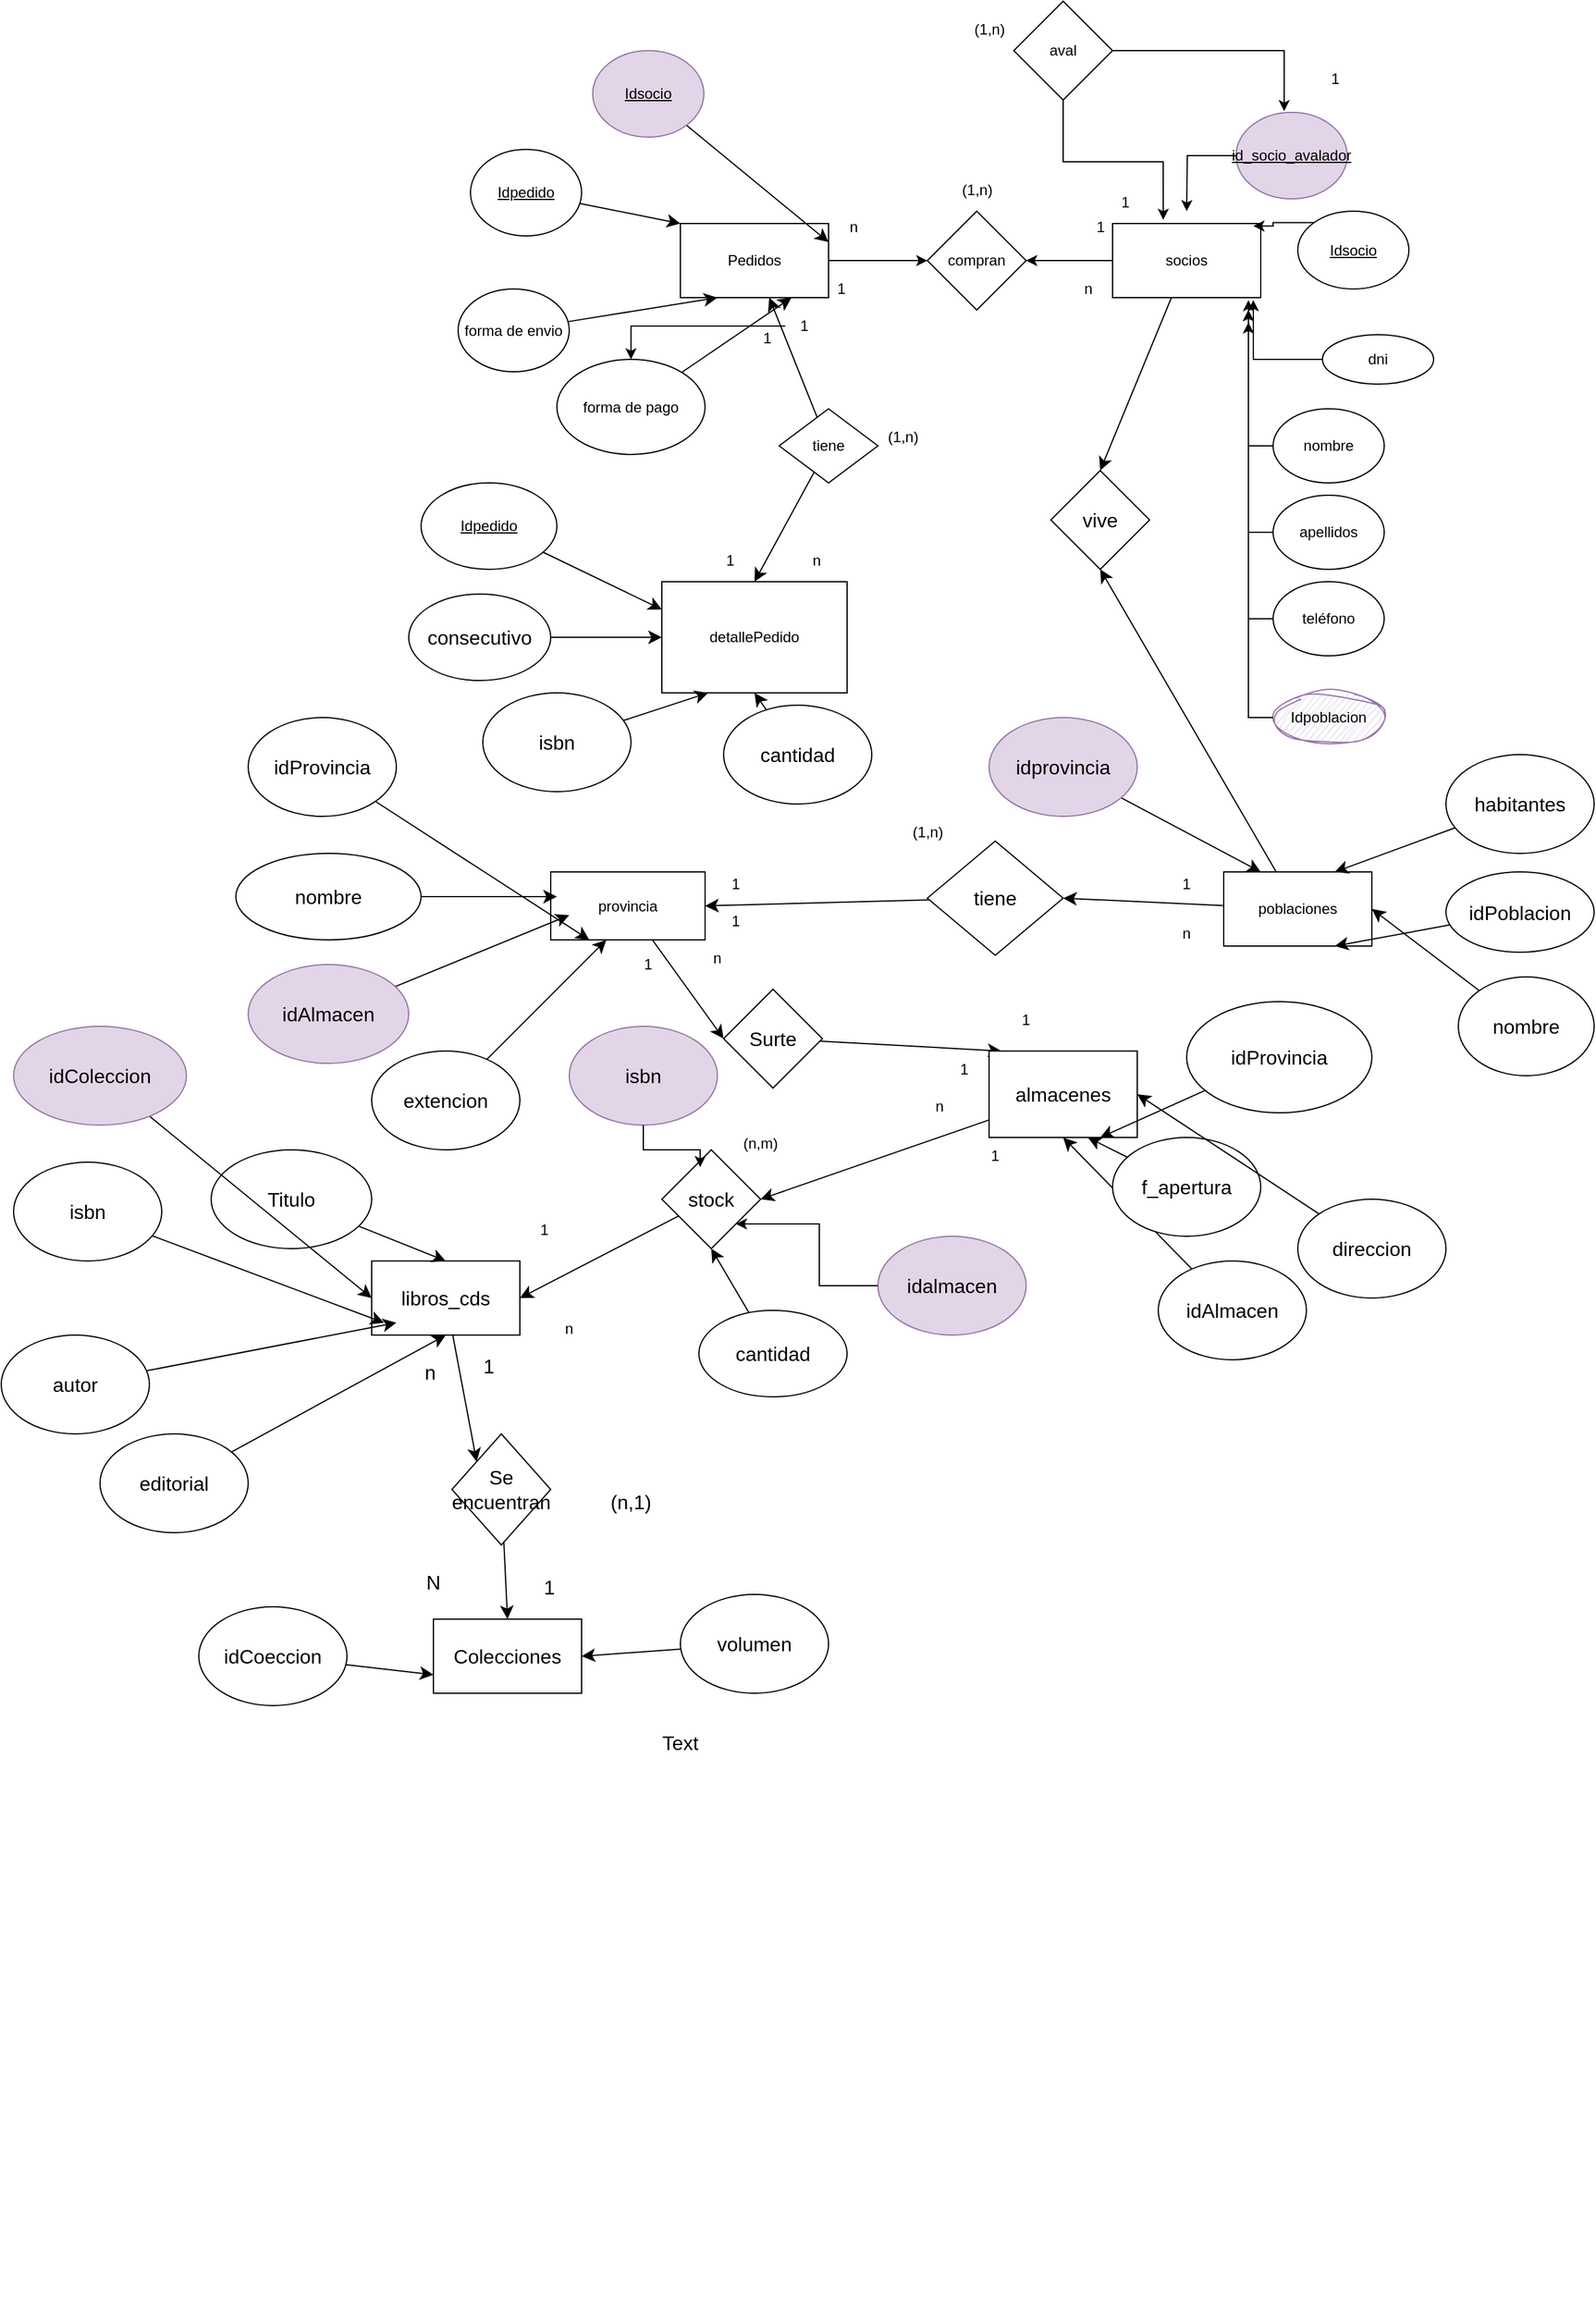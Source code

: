 <mxfile version="22.1.11" type="github">
  <diagram name="Página-1" id="JfAC0MgKuWLQd_UvBgfP">
    <mxGraphModel dx="2059" dy="2307" grid="1" gridSize="10" guides="1" tooltips="1" connect="1" arrows="1" fold="1" page="1" pageScale="1" pageWidth="827" pageHeight="1169" math="0" shadow="0">
      <root>
        <mxCell id="0" />
        <mxCell id="1" parent="0" />
        <mxCell id="n-3YmuEq_ArL1xh5hyIa-17" value="Idpoblacion" style="ellipse;whiteSpace=wrap;html=1;sketch=1;curveFitting=1;jiggle=2;fillColor=#e1d5e7;strokeColor=#9673a6;" parent="1" vertex="1">
          <mxGeometry x="920" y="470" width="90" height="40" as="geometry" />
        </mxCell>
        <mxCell id="n-3YmuEq_ArL1xh5hyIa-1" value="detallePedido&lt;br&gt;" style="rounded=0;whiteSpace=wrap;html=1;" parent="1" vertex="1">
          <mxGeometry x="425" y="380" width="150" height="90" as="geometry" />
        </mxCell>
        <mxCell id="n-3YmuEq_ArL1xh5hyIa-29" style="edgeStyle=orthogonalEdgeStyle;rounded=0;orthogonalLoop=1;jettySize=auto;html=1;entryX=1;entryY=0.5;entryDx=0;entryDy=0;" parent="1" source="n-3YmuEq_ArL1xh5hyIa-2" target="n-3YmuEq_ArL1xh5hyIa-10" edge="1">
          <mxGeometry relative="1" as="geometry" />
        </mxCell>
        <mxCell id="N4iwnwEbTLdC6Yckzgo1-21" style="edgeStyle=none;curved=1;rounded=0;orthogonalLoop=1;jettySize=auto;html=1;entryX=0.5;entryY=0;entryDx=0;entryDy=0;fontSize=12;startSize=8;endSize=8;" parent="1" source="n-3YmuEq_ArL1xh5hyIa-2" target="N4iwnwEbTLdC6Yckzgo1-20" edge="1">
          <mxGeometry relative="1" as="geometry" />
        </mxCell>
        <mxCell id="n-3YmuEq_ArL1xh5hyIa-2" value="socios" style="rounded=0;whiteSpace=wrap;html=1;" parent="1" vertex="1">
          <mxGeometry x="790" y="90" width="120" height="60" as="geometry" />
        </mxCell>
        <mxCell id="n-3YmuEq_ArL1xh5hyIa-30" style="edgeStyle=orthogonalEdgeStyle;rounded=0;orthogonalLoop=1;jettySize=auto;html=1;" parent="1" source="n-3YmuEq_ArL1xh5hyIa-3" target="n-3YmuEq_ArL1xh5hyIa-10" edge="1">
          <mxGeometry relative="1" as="geometry" />
        </mxCell>
        <mxCell id="n-3YmuEq_ArL1xh5hyIa-3" value="Pedidos" style="rounded=0;whiteSpace=wrap;html=1;" parent="1" vertex="1">
          <mxGeometry x="440" y="90" width="120" height="60" as="geometry" />
        </mxCell>
        <mxCell id="N4iwnwEbTLdC6Yckzgo1-43" style="edgeStyle=none;curved=1;rounded=0;orthogonalLoop=1;jettySize=auto;html=1;entryX=0;entryY=0.5;entryDx=0;entryDy=0;fontSize=12;startSize=8;endSize=8;" parent="1" source="n-3YmuEq_ArL1xh5hyIa-5" target="N4iwnwEbTLdC6Yckzgo1-42" edge="1">
          <mxGeometry relative="1" as="geometry" />
        </mxCell>
        <mxCell id="n-3YmuEq_ArL1xh5hyIa-5" value="provincia" style="rounded=0;whiteSpace=wrap;html=1;" parent="1" vertex="1">
          <mxGeometry x="335" y="615" width="125" height="55" as="geometry" />
        </mxCell>
        <mxCell id="N4iwnwEbTLdC6Yckzgo1-22" style="edgeStyle=none;curved=1;rounded=0;orthogonalLoop=1;jettySize=auto;html=1;entryX=0.5;entryY=1;entryDx=0;entryDy=0;fontSize=12;startSize=8;endSize=8;" parent="1" source="n-3YmuEq_ArL1xh5hyIa-6" target="N4iwnwEbTLdC6Yckzgo1-20" edge="1">
          <mxGeometry relative="1" as="geometry" />
        </mxCell>
        <mxCell id="N4iwnwEbTLdC6Yckzgo1-32" style="edgeStyle=none;curved=1;rounded=0;orthogonalLoop=1;jettySize=auto;html=1;entryX=1;entryY=0.5;entryDx=0;entryDy=0;fontSize=12;startSize=8;endSize=8;" parent="1" source="n-3YmuEq_ArL1xh5hyIa-6" target="N4iwnwEbTLdC6Yckzgo1-31" edge="1">
          <mxGeometry relative="1" as="geometry" />
        </mxCell>
        <mxCell id="n-3YmuEq_ArL1xh5hyIa-6" value="poblaciones" style="rounded=0;whiteSpace=wrap;html=1;" parent="1" vertex="1">
          <mxGeometry x="880" y="615" width="120" height="60" as="geometry" />
        </mxCell>
        <mxCell id="N4iwnwEbTLdC6Yckzgo1-5" style="edgeStyle=none;curved=1;rounded=0;orthogonalLoop=1;jettySize=auto;html=1;entryX=0;entryY=0;entryDx=0;entryDy=0;fontSize=12;startSize=8;endSize=8;" parent="1" source="n-3YmuEq_ArL1xh5hyIa-7" target="n-3YmuEq_ArL1xh5hyIa-3" edge="1">
          <mxGeometry relative="1" as="geometry" />
        </mxCell>
        <mxCell id="n-3YmuEq_ArL1xh5hyIa-7" value="&lt;u&gt;Idpedido&lt;/u&gt;" style="ellipse;whiteSpace=wrap;html=1;" parent="1" vertex="1">
          <mxGeometry x="270" y="30" width="90" height="70" as="geometry" />
        </mxCell>
        <mxCell id="N4iwnwEbTLdC6Yckzgo1-9" style="edgeStyle=none;curved=1;rounded=0;orthogonalLoop=1;jettySize=auto;html=1;entryX=1;entryY=0.25;entryDx=0;entryDy=0;fontSize=12;startSize=8;endSize=8;" parent="1" source="n-3YmuEq_ArL1xh5hyIa-8" target="n-3YmuEq_ArL1xh5hyIa-3" edge="1">
          <mxGeometry relative="1" as="geometry" />
        </mxCell>
        <mxCell id="n-3YmuEq_ArL1xh5hyIa-8" value="&lt;u&gt;Idsocio&lt;/u&gt;" style="ellipse;whiteSpace=wrap;html=1;fillColor=#e1d5e7;strokeColor=#9673a6;" parent="1" vertex="1">
          <mxGeometry x="369" y="-50" width="90" height="70" as="geometry" />
        </mxCell>
        <mxCell id="n-3YmuEq_ArL1xh5hyIa-9" value="aval" style="rhombus;whiteSpace=wrap;html=1;" parent="1" vertex="1">
          <mxGeometry x="710" y="-90" width="80" height="80" as="geometry" />
        </mxCell>
        <mxCell id="n-3YmuEq_ArL1xh5hyIa-10" value="compran" style="rhombus;whiteSpace=wrap;html=1;" parent="1" vertex="1">
          <mxGeometry x="640" y="80" width="80" height="80" as="geometry" />
        </mxCell>
        <mxCell id="n-3YmuEq_ArL1xh5hyIa-19" style="edgeStyle=orthogonalEdgeStyle;rounded=0;orthogonalLoop=1;jettySize=auto;html=1;" parent="1" source="n-3YmuEq_ArL1xh5hyIa-11" edge="1">
          <mxGeometry relative="1" as="geometry">
            <mxPoint x="850" y="80" as="targetPoint" />
          </mxGeometry>
        </mxCell>
        <mxCell id="n-3YmuEq_ArL1xh5hyIa-11" value="&lt;u&gt;id_socio_avalador&lt;/u&gt;" style="ellipse;whiteSpace=wrap;html=1;fillColor=#e1d5e7;strokeColor=#9673a6;" parent="1" vertex="1">
          <mxGeometry x="890" width="90" height="70" as="geometry" />
        </mxCell>
        <mxCell id="n-3YmuEq_ArL1xh5hyIa-12" value="Idsocio" style="ellipse;whiteSpace=wrap;html=1;fontStyle=4" parent="1" vertex="1">
          <mxGeometry x="940" y="80" width="90" height="63" as="geometry" />
        </mxCell>
        <mxCell id="n-3YmuEq_ArL1xh5hyIa-13" value="dni" style="ellipse;whiteSpace=wrap;html=1;" parent="1" vertex="1">
          <mxGeometry x="960" y="180" width="90" height="40" as="geometry" />
        </mxCell>
        <mxCell id="n-3YmuEq_ArL1xh5hyIa-14" value="nombre" style="ellipse;whiteSpace=wrap;html=1;" parent="1" vertex="1">
          <mxGeometry x="920" y="240" width="90" height="60" as="geometry" />
        </mxCell>
        <mxCell id="n-3YmuEq_ArL1xh5hyIa-23" style="edgeStyle=orthogonalEdgeStyle;rounded=0;orthogonalLoop=1;jettySize=auto;html=1;" parent="1" source="n-3YmuEq_ArL1xh5hyIa-15" edge="1">
          <mxGeometry relative="1" as="geometry">
            <mxPoint x="900" y="160" as="targetPoint" />
          </mxGeometry>
        </mxCell>
        <mxCell id="n-3YmuEq_ArL1xh5hyIa-15" value="apellidos" style="ellipse;whiteSpace=wrap;html=1;" parent="1" vertex="1">
          <mxGeometry x="920" y="310" width="90" height="60" as="geometry" />
        </mxCell>
        <mxCell id="n-3YmuEq_ArL1xh5hyIa-24" style="edgeStyle=orthogonalEdgeStyle;rounded=0;orthogonalLoop=1;jettySize=auto;html=1;" parent="1" source="n-3YmuEq_ArL1xh5hyIa-16" edge="1">
          <mxGeometry relative="1" as="geometry">
            <mxPoint x="900" y="160" as="targetPoint" />
          </mxGeometry>
        </mxCell>
        <mxCell id="n-3YmuEq_ArL1xh5hyIa-16" value="teléfono" style="ellipse;whiteSpace=wrap;html=1;" parent="1" vertex="1">
          <mxGeometry x="920" y="380" width="90" height="60" as="geometry" />
        </mxCell>
        <mxCell id="n-3YmuEq_ArL1xh5hyIa-25" style="edgeStyle=orthogonalEdgeStyle;rounded=0;orthogonalLoop=1;jettySize=auto;html=1;" parent="1" source="n-3YmuEq_ArL1xh5hyIa-17" edge="1">
          <mxGeometry relative="1" as="geometry">
            <mxPoint x="900" y="170" as="targetPoint" />
          </mxGeometry>
        </mxCell>
        <mxCell id="N4iwnwEbTLdC6Yckzgo1-10" value="" style="edgeStyle=none;curved=1;rounded=0;orthogonalLoop=1;jettySize=auto;html=1;fontSize=12;startSize=8;endSize=8;" parent="1" source="n-3YmuEq_ArL1xh5hyIa-18" target="n-3YmuEq_ArL1xh5hyIa-3" edge="1">
          <mxGeometry relative="1" as="geometry" />
        </mxCell>
        <mxCell id="N4iwnwEbTLdC6Yckzgo1-11" style="edgeStyle=none;curved=1;rounded=0;orthogonalLoop=1;jettySize=auto;html=1;entryX=0.5;entryY=0;entryDx=0;entryDy=0;fontSize=12;startSize=8;endSize=8;" parent="1" source="n-3YmuEq_ArL1xh5hyIa-18" target="n-3YmuEq_ArL1xh5hyIa-1" edge="1">
          <mxGeometry relative="1" as="geometry" />
        </mxCell>
        <mxCell id="n-3YmuEq_ArL1xh5hyIa-18" value="tiene" style="rhombus;whiteSpace=wrap;html=1;" parent="1" vertex="1">
          <mxGeometry x="520" y="240" width="80" height="60" as="geometry" />
        </mxCell>
        <mxCell id="n-3YmuEq_ArL1xh5hyIa-20" style="edgeStyle=orthogonalEdgeStyle;rounded=0;orthogonalLoop=1;jettySize=auto;html=1;exitX=0;exitY=0;exitDx=0;exitDy=0;entryX=0.95;entryY=0.033;entryDx=0;entryDy=0;entryPerimeter=0;" parent="1" source="n-3YmuEq_ArL1xh5hyIa-12" target="n-3YmuEq_ArL1xh5hyIa-2" edge="1">
          <mxGeometry relative="1" as="geometry" />
        </mxCell>
        <mxCell id="n-3YmuEq_ArL1xh5hyIa-21" style="edgeStyle=orthogonalEdgeStyle;rounded=0;orthogonalLoop=1;jettySize=auto;html=1;entryX=0.95;entryY=1.033;entryDx=0;entryDy=0;entryPerimeter=0;" parent="1" source="n-3YmuEq_ArL1xh5hyIa-13" target="n-3YmuEq_ArL1xh5hyIa-2" edge="1">
          <mxGeometry relative="1" as="geometry" />
        </mxCell>
        <mxCell id="n-3YmuEq_ArL1xh5hyIa-22" style="edgeStyle=orthogonalEdgeStyle;rounded=0;orthogonalLoop=1;jettySize=auto;html=1;entryX=0.917;entryY=1.033;entryDx=0;entryDy=0;entryPerimeter=0;" parent="1" source="n-3YmuEq_ArL1xh5hyIa-14" target="n-3YmuEq_ArL1xh5hyIa-2" edge="1">
          <mxGeometry relative="1" as="geometry" />
        </mxCell>
        <mxCell id="N4iwnwEbTLdC6Yckzgo1-6" style="edgeStyle=none;curved=1;rounded=0;orthogonalLoop=1;jettySize=auto;html=1;entryX=0.25;entryY=1;entryDx=0;entryDy=0;fontSize=12;startSize=8;endSize=8;" parent="1" source="n-3YmuEq_ArL1xh5hyIa-26" target="n-3YmuEq_ArL1xh5hyIa-3" edge="1">
          <mxGeometry relative="1" as="geometry" />
        </mxCell>
        <mxCell id="n-3YmuEq_ArL1xh5hyIa-26" value="forma de envio" style="ellipse;whiteSpace=wrap;html=1;" parent="1" vertex="1">
          <mxGeometry x="260" y="143" width="90" height="67" as="geometry" />
        </mxCell>
        <mxCell id="n-3YmuEq_ArL1xh5hyIa-27" style="edgeStyle=orthogonalEdgeStyle;rounded=0;orthogonalLoop=1;jettySize=auto;html=1;entryX=0.342;entryY=-0.05;entryDx=0;entryDy=0;entryPerimeter=0;" parent="1" source="n-3YmuEq_ArL1xh5hyIa-9" target="n-3YmuEq_ArL1xh5hyIa-2" edge="1">
          <mxGeometry relative="1" as="geometry" />
        </mxCell>
        <mxCell id="n-3YmuEq_ArL1xh5hyIa-28" style="edgeStyle=orthogonalEdgeStyle;rounded=0;orthogonalLoop=1;jettySize=auto;html=1;entryX=0.433;entryY=-0.014;entryDx=0;entryDy=0;entryPerimeter=0;" parent="1" source="n-3YmuEq_ArL1xh5hyIa-9" target="n-3YmuEq_ArL1xh5hyIa-11" edge="1">
          <mxGeometry relative="1" as="geometry" />
        </mxCell>
        <mxCell id="N4iwnwEbTLdC6Yckzgo1-8" style="edgeStyle=none;curved=1;rounded=0;orthogonalLoop=1;jettySize=auto;html=1;entryX=0.75;entryY=1;entryDx=0;entryDy=0;fontSize=12;startSize=8;endSize=8;" parent="1" source="N4iwnwEbTLdC6Yckzgo1-7" target="n-3YmuEq_ArL1xh5hyIa-3" edge="1">
          <mxGeometry relative="1" as="geometry" />
        </mxCell>
        <mxCell id="N4iwnwEbTLdC6Yckzgo1-7" value="forma de pago" style="ellipse;whiteSpace=wrap;html=1;" parent="1" vertex="1">
          <mxGeometry x="340" y="200" width="120" height="77" as="geometry" />
        </mxCell>
        <mxCell id="N4iwnwEbTLdC6Yckzgo1-15" style="edgeStyle=none;curved=1;rounded=0;orthogonalLoop=1;jettySize=auto;html=1;entryX=0;entryY=0.25;entryDx=0;entryDy=0;fontSize=12;startSize=8;endSize=8;" parent="1" source="N4iwnwEbTLdC6Yckzgo1-12" target="n-3YmuEq_ArL1xh5hyIa-1" edge="1">
          <mxGeometry relative="1" as="geometry" />
        </mxCell>
        <mxCell id="N4iwnwEbTLdC6Yckzgo1-12" value="&lt;u&gt;Idpedido&lt;/u&gt;" style="ellipse;whiteSpace=wrap;html=1;" parent="1" vertex="1">
          <mxGeometry x="230" y="300" width="110" height="70" as="geometry" />
        </mxCell>
        <mxCell id="N4iwnwEbTLdC6Yckzgo1-14" style="edgeStyle=none;curved=1;rounded=0;orthogonalLoop=1;jettySize=auto;html=1;fontSize=12;startSize=8;endSize=8;" parent="1" source="N4iwnwEbTLdC6Yckzgo1-13" target="n-3YmuEq_ArL1xh5hyIa-1" edge="1">
          <mxGeometry relative="1" as="geometry" />
        </mxCell>
        <mxCell id="N4iwnwEbTLdC6Yckzgo1-13" value="consecutivo" style="ellipse;whiteSpace=wrap;html=1;fontSize=16;" parent="1" vertex="1">
          <mxGeometry x="220" y="390" width="115" height="70" as="geometry" />
        </mxCell>
        <mxCell id="N4iwnwEbTLdC6Yckzgo1-19" style="edgeStyle=none;curved=1;rounded=0;orthogonalLoop=1;jettySize=auto;html=1;entryX=0.5;entryY=1;entryDx=0;entryDy=0;fontSize=12;startSize=8;endSize=8;" parent="1" source="N4iwnwEbTLdC6Yckzgo1-16" target="n-3YmuEq_ArL1xh5hyIa-1" edge="1">
          <mxGeometry relative="1" as="geometry" />
        </mxCell>
        <mxCell id="N4iwnwEbTLdC6Yckzgo1-16" value="cantidad" style="ellipse;whiteSpace=wrap;html=1;fontSize=16;" parent="1" vertex="1">
          <mxGeometry x="475" y="480" width="120" height="80" as="geometry" />
        </mxCell>
        <mxCell id="N4iwnwEbTLdC6Yckzgo1-18" style="edgeStyle=none;curved=1;rounded=0;orthogonalLoop=1;jettySize=auto;html=1;entryX=0.25;entryY=1;entryDx=0;entryDy=0;fontSize=12;startSize=8;endSize=8;" parent="1" source="N4iwnwEbTLdC6Yckzgo1-17" target="n-3YmuEq_ArL1xh5hyIa-1" edge="1">
          <mxGeometry relative="1" as="geometry" />
        </mxCell>
        <mxCell id="N4iwnwEbTLdC6Yckzgo1-17" value="isbn" style="ellipse;whiteSpace=wrap;html=1;fontSize=16;" parent="1" vertex="1">
          <mxGeometry x="280" y="470" width="120" height="80" as="geometry" />
        </mxCell>
        <mxCell id="N4iwnwEbTLdC6Yckzgo1-20" value="vive" style="rhombus;whiteSpace=wrap;html=1;fontSize=16;" parent="1" vertex="1">
          <mxGeometry x="740" y="290" width="80" height="80" as="geometry" />
        </mxCell>
        <mxCell id="N4iwnwEbTLdC6Yckzgo1-24" style="edgeStyle=none;curved=1;rounded=0;orthogonalLoop=1;jettySize=auto;html=1;entryX=0.25;entryY=0;entryDx=0;entryDy=0;fontSize=12;startSize=8;endSize=8;" parent="1" source="N4iwnwEbTLdC6Yckzgo1-23" target="n-3YmuEq_ArL1xh5hyIa-6" edge="1">
          <mxGeometry relative="1" as="geometry" />
        </mxCell>
        <mxCell id="N4iwnwEbTLdC6Yckzgo1-23" value="idprovincia" style="ellipse;whiteSpace=wrap;html=1;fontSize=16;fillColor=#e1d5e7;strokeColor=#9673a6;" parent="1" vertex="1">
          <mxGeometry x="690" y="490" width="120" height="80" as="geometry" />
        </mxCell>
        <mxCell id="N4iwnwEbTLdC6Yckzgo1-28" style="edgeStyle=none;curved=1;rounded=0;orthogonalLoop=1;jettySize=auto;html=1;fontSize=12;startSize=8;endSize=8;entryX=1;entryY=0.5;entryDx=0;entryDy=0;" parent="1" source="N4iwnwEbTLdC6Yckzgo1-25" target="n-3YmuEq_ArL1xh5hyIa-6" edge="1">
          <mxGeometry relative="1" as="geometry">
            <mxPoint x="1020" y="660" as="targetPoint" />
          </mxGeometry>
        </mxCell>
        <mxCell id="N4iwnwEbTLdC6Yckzgo1-25" value="nombre" style="ellipse;whiteSpace=wrap;html=1;fontSize=16;" parent="1" vertex="1">
          <mxGeometry x="1070" y="700" width="110" height="80" as="geometry" />
        </mxCell>
        <mxCell id="N4iwnwEbTLdC6Yckzgo1-29" style="edgeStyle=none;curved=1;rounded=0;orthogonalLoop=1;jettySize=auto;html=1;entryX=0.75;entryY=1;entryDx=0;entryDy=0;fontSize=12;startSize=8;endSize=8;" parent="1" source="N4iwnwEbTLdC6Yckzgo1-26" target="n-3YmuEq_ArL1xh5hyIa-6" edge="1">
          <mxGeometry relative="1" as="geometry" />
        </mxCell>
        <mxCell id="N4iwnwEbTLdC6Yckzgo1-26" value="idPoblacion" style="ellipse;whiteSpace=wrap;html=1;fontSize=16;" parent="1" vertex="1">
          <mxGeometry x="1060" y="615" width="120" height="65" as="geometry" />
        </mxCell>
        <mxCell id="N4iwnwEbTLdC6Yckzgo1-30" style="edgeStyle=none;curved=1;rounded=0;orthogonalLoop=1;jettySize=auto;html=1;entryX=0.75;entryY=0;entryDx=0;entryDy=0;fontSize=12;startSize=8;endSize=8;" parent="1" source="N4iwnwEbTLdC6Yckzgo1-27" target="n-3YmuEq_ArL1xh5hyIa-6" edge="1">
          <mxGeometry relative="1" as="geometry" />
        </mxCell>
        <mxCell id="N4iwnwEbTLdC6Yckzgo1-27" value="habitantes" style="ellipse;whiteSpace=wrap;html=1;fontSize=16;" parent="1" vertex="1">
          <mxGeometry x="1060" y="520" width="120" height="80" as="geometry" />
        </mxCell>
        <mxCell id="N4iwnwEbTLdC6Yckzgo1-33" style="edgeStyle=none;curved=1;rounded=0;orthogonalLoop=1;jettySize=auto;html=1;entryX=1;entryY=0.5;entryDx=0;entryDy=0;fontSize=12;startSize=8;endSize=8;" parent="1" source="N4iwnwEbTLdC6Yckzgo1-31" target="n-3YmuEq_ArL1xh5hyIa-5" edge="1">
          <mxGeometry relative="1" as="geometry" />
        </mxCell>
        <mxCell id="N4iwnwEbTLdC6Yckzgo1-31" value="tiene" style="rhombus;whiteSpace=wrap;html=1;fontSize=16;" parent="1" vertex="1">
          <mxGeometry x="640" y="590" width="110" height="92.5" as="geometry" />
        </mxCell>
        <mxCell id="N4iwnwEbTLdC6Yckzgo1-38" style="edgeStyle=none;curved=1;rounded=0;orthogonalLoop=1;jettySize=auto;html=1;entryX=0.25;entryY=1;entryDx=0;entryDy=0;fontSize=12;startSize=8;endSize=8;" parent="1" source="N4iwnwEbTLdC6Yckzgo1-34" target="n-3YmuEq_ArL1xh5hyIa-5" edge="1">
          <mxGeometry relative="1" as="geometry" />
        </mxCell>
        <mxCell id="N4iwnwEbTLdC6Yckzgo1-34" value="idProvincia" style="ellipse;whiteSpace=wrap;html=1;fontSize=16;" parent="1" vertex="1">
          <mxGeometry x="90" y="490" width="120" height="80" as="geometry" />
        </mxCell>
        <mxCell id="N4iwnwEbTLdC6Yckzgo1-39" style="edgeStyle=none;curved=1;rounded=0;orthogonalLoop=1;jettySize=auto;html=1;fontSize=12;startSize=8;endSize=8;" parent="1" source="N4iwnwEbTLdC6Yckzgo1-35" edge="1">
          <mxGeometry relative="1" as="geometry">
            <mxPoint x="340" y="635" as="targetPoint" />
          </mxGeometry>
        </mxCell>
        <mxCell id="N4iwnwEbTLdC6Yckzgo1-35" value="nombre" style="ellipse;whiteSpace=wrap;html=1;fontSize=16;" parent="1" vertex="1">
          <mxGeometry x="80" y="600" width="150" height="70" as="geometry" />
        </mxCell>
        <mxCell id="N4iwnwEbTLdC6Yckzgo1-40" style="edgeStyle=none;curved=1;rounded=0;orthogonalLoop=1;jettySize=auto;html=1;fontSize=12;startSize=8;endSize=8;" parent="1" source="N4iwnwEbTLdC6Yckzgo1-36" edge="1">
          <mxGeometry relative="1" as="geometry">
            <mxPoint x="350" y="650" as="targetPoint" />
          </mxGeometry>
        </mxCell>
        <mxCell id="N4iwnwEbTLdC6Yckzgo1-36" value="idAlmacen" style="ellipse;whiteSpace=wrap;html=1;fontSize=16;fillColor=#e1d5e7;strokeColor=#9673a6;" parent="1" vertex="1">
          <mxGeometry x="90" y="690" width="130" height="80" as="geometry" />
        </mxCell>
        <mxCell id="N4iwnwEbTLdC6Yckzgo1-41" style="edgeStyle=none;curved=1;rounded=0;orthogonalLoop=1;jettySize=auto;html=1;fontSize=12;startSize=8;endSize=8;" parent="1" source="N4iwnwEbTLdC6Yckzgo1-37" edge="1">
          <mxGeometry relative="1" as="geometry">
            <mxPoint x="380" y="670" as="targetPoint" />
          </mxGeometry>
        </mxCell>
        <mxCell id="N4iwnwEbTLdC6Yckzgo1-37" value="extencion" style="ellipse;whiteSpace=wrap;html=1;fontSize=16;" parent="1" vertex="1">
          <mxGeometry x="190" y="760" width="120" height="80" as="geometry" />
        </mxCell>
        <mxCell id="N4iwnwEbTLdC6Yckzgo1-44" style="edgeStyle=none;curved=1;rounded=0;orthogonalLoop=1;jettySize=auto;html=1;fontSize=12;startSize=8;endSize=8;" parent="1" source="N4iwnwEbTLdC6Yckzgo1-42" edge="1">
          <mxGeometry relative="1" as="geometry">
            <mxPoint x="700" y="760" as="targetPoint" />
          </mxGeometry>
        </mxCell>
        <mxCell id="N4iwnwEbTLdC6Yckzgo1-42" value="Surte" style="rhombus;whiteSpace=wrap;html=1;fontSize=16;" parent="1" vertex="1">
          <mxGeometry x="475" y="710" width="80" height="80" as="geometry" />
        </mxCell>
        <mxCell id="N4iwnwEbTLdC6Yckzgo1-55" style="edgeStyle=none;curved=1;rounded=0;orthogonalLoop=1;jettySize=auto;html=1;entryX=1;entryY=0.5;entryDx=0;entryDy=0;fontSize=12;startSize=8;endSize=8;" parent="1" source="N4iwnwEbTLdC6Yckzgo1-45" target="N4iwnwEbTLdC6Yckzgo1-54" edge="1">
          <mxGeometry relative="1" as="geometry" />
        </mxCell>
        <mxCell id="N4iwnwEbTLdC6Yckzgo1-45" value="almacenes" style="rounded=0;whiteSpace=wrap;html=1;fontSize=16;" parent="1" vertex="1">
          <mxGeometry x="690" y="760" width="120" height="70" as="geometry" />
        </mxCell>
        <mxCell id="N4iwnwEbTLdC6Yckzgo1-51" style="edgeStyle=none;curved=1;rounded=0;orthogonalLoop=1;jettySize=auto;html=1;fontSize=12;startSize=8;endSize=8;" parent="1" source="N4iwnwEbTLdC6Yckzgo1-46" edge="1">
          <mxGeometry relative="1" as="geometry">
            <mxPoint x="750" y="830" as="targetPoint" />
          </mxGeometry>
        </mxCell>
        <mxCell id="N4iwnwEbTLdC6Yckzgo1-46" value="idAlmacen" style="ellipse;whiteSpace=wrap;html=1;fontSize=16;" parent="1" vertex="1">
          <mxGeometry x="827" y="930" width="120" height="80" as="geometry" />
        </mxCell>
        <mxCell id="N4iwnwEbTLdC6Yckzgo1-52" style="edgeStyle=none;curved=1;rounded=0;orthogonalLoop=1;jettySize=auto;html=1;fontSize=12;startSize=8;endSize=8;" parent="1" source="N4iwnwEbTLdC6Yckzgo1-47" edge="1">
          <mxGeometry relative="1" as="geometry">
            <mxPoint x="770" y="830" as="targetPoint" />
          </mxGeometry>
        </mxCell>
        <mxCell id="N4iwnwEbTLdC6Yckzgo1-47" value="f_apertura" style="ellipse;whiteSpace=wrap;html=1;fontSize=16;" parent="1" vertex="1">
          <mxGeometry x="790" y="830" width="120" height="80" as="geometry" />
        </mxCell>
        <mxCell id="N4iwnwEbTLdC6Yckzgo1-53" style="edgeStyle=none;curved=1;rounded=0;orthogonalLoop=1;jettySize=auto;html=1;entryX=1;entryY=0.5;entryDx=0;entryDy=0;fontSize=12;startSize=8;endSize=8;" parent="1" source="N4iwnwEbTLdC6Yckzgo1-48" target="N4iwnwEbTLdC6Yckzgo1-45" edge="1">
          <mxGeometry relative="1" as="geometry" />
        </mxCell>
        <mxCell id="N4iwnwEbTLdC6Yckzgo1-48" value="direccion" style="ellipse;whiteSpace=wrap;html=1;fontSize=16;" parent="1" vertex="1">
          <mxGeometry x="940" y="880" width="120" height="80" as="geometry" />
        </mxCell>
        <mxCell id="N4iwnwEbTLdC6Yckzgo1-50" style="edgeStyle=none;curved=1;rounded=0;orthogonalLoop=1;jettySize=auto;html=1;entryX=0.75;entryY=1;entryDx=0;entryDy=0;fontSize=12;startSize=8;endSize=8;" parent="1" source="N4iwnwEbTLdC6Yckzgo1-49" target="N4iwnwEbTLdC6Yckzgo1-45" edge="1">
          <mxGeometry relative="1" as="geometry" />
        </mxCell>
        <mxCell id="N4iwnwEbTLdC6Yckzgo1-49" value="idProvincia" style="ellipse;whiteSpace=wrap;html=1;fontSize=16;" parent="1" vertex="1">
          <mxGeometry x="850" y="720" width="150" height="90" as="geometry" />
        </mxCell>
        <mxCell id="N4iwnwEbTLdC6Yckzgo1-57" style="edgeStyle=none;curved=1;rounded=0;orthogonalLoop=1;jettySize=auto;html=1;entryX=1;entryY=0.5;entryDx=0;entryDy=0;fontSize=12;startSize=8;endSize=8;" parent="1" source="N4iwnwEbTLdC6Yckzgo1-54" target="N4iwnwEbTLdC6Yckzgo1-56" edge="1">
          <mxGeometry relative="1" as="geometry" />
        </mxCell>
        <mxCell id="N4iwnwEbTLdC6Yckzgo1-54" value="stock" style="rhombus;whiteSpace=wrap;html=1;fontSize=16;" parent="1" vertex="1">
          <mxGeometry x="425" y="840" width="80" height="80" as="geometry" />
        </mxCell>
        <mxCell id="N4iwnwEbTLdC6Yckzgo1-75" style="edgeStyle=none;curved=1;rounded=0;orthogonalLoop=1;jettySize=auto;html=1;entryX=0;entryY=0;entryDx=0;entryDy=0;fontSize=12;startSize=8;endSize=8;" parent="1" source="N4iwnwEbTLdC6Yckzgo1-56" target="N4iwnwEbTLdC6Yckzgo1-74" edge="1">
          <mxGeometry relative="1" as="geometry" />
        </mxCell>
        <mxCell id="N4iwnwEbTLdC6Yckzgo1-56" value="libros_cds" style="rounded=0;whiteSpace=wrap;html=1;fontSize=16;" parent="1" vertex="1">
          <mxGeometry x="190" y="930" width="120" height="60" as="geometry" />
        </mxCell>
        <mxCell id="N4iwnwEbTLdC6Yckzgo1-58" value="isbn" style="ellipse;whiteSpace=wrap;html=1;fontSize=16;fillColor=#e1d5e7;strokeColor=#9673a6;" parent="1" vertex="1">
          <mxGeometry x="350" y="740" width="120" height="80" as="geometry" />
        </mxCell>
        <mxCell id="N4iwnwEbTLdC6Yckzgo1-59" value="idalmacen" style="ellipse;whiteSpace=wrap;html=1;fontSize=16;fillColor=#e1d5e7;strokeColor=#9673a6;" parent="1" vertex="1">
          <mxGeometry x="600" y="910" width="120" height="80" as="geometry" />
        </mxCell>
        <mxCell id="N4iwnwEbTLdC6Yckzgo1-61" style="edgeStyle=none;curved=1;rounded=0;orthogonalLoop=1;jettySize=auto;html=1;entryX=0.5;entryY=1;entryDx=0;entryDy=0;fontSize=12;startSize=8;endSize=8;" parent="1" source="N4iwnwEbTLdC6Yckzgo1-60" target="N4iwnwEbTLdC6Yckzgo1-54" edge="1">
          <mxGeometry relative="1" as="geometry" />
        </mxCell>
        <mxCell id="N4iwnwEbTLdC6Yckzgo1-60" value="cantidad" style="ellipse;whiteSpace=wrap;html=1;fontSize=16;" parent="1" vertex="1">
          <mxGeometry x="455" y="970" width="120" height="70" as="geometry" />
        </mxCell>
        <mxCell id="N4iwnwEbTLdC6Yckzgo1-73" style="edgeStyle=none;curved=1;rounded=0;orthogonalLoop=1;jettySize=auto;html=1;fontSize=12;startSize=8;endSize=8;" parent="1" source="N4iwnwEbTLdC6Yckzgo1-64" edge="1">
          <mxGeometry relative="1" as="geometry">
            <mxPoint x="250" y="990" as="targetPoint" />
          </mxGeometry>
        </mxCell>
        <mxCell id="N4iwnwEbTLdC6Yckzgo1-64" value="editorial" style="ellipse;whiteSpace=wrap;html=1;fontSize=16;" parent="1" vertex="1">
          <mxGeometry x="-30" y="1070" width="120" height="80" as="geometry" />
        </mxCell>
        <mxCell id="N4iwnwEbTLdC6Yckzgo1-72" style="edgeStyle=none;curved=1;rounded=0;orthogonalLoop=1;jettySize=auto;html=1;fontSize=12;startSize=8;endSize=8;" parent="1" source="N4iwnwEbTLdC6Yckzgo1-65" edge="1">
          <mxGeometry relative="1" as="geometry">
            <mxPoint x="210" y="980" as="targetPoint" />
          </mxGeometry>
        </mxCell>
        <mxCell id="N4iwnwEbTLdC6Yckzgo1-65" value="autor" style="ellipse;whiteSpace=wrap;html=1;fontSize=16;" parent="1" vertex="1">
          <mxGeometry x="-110" y="990" width="120" height="80" as="geometry" />
        </mxCell>
        <mxCell id="N4iwnwEbTLdC6Yckzgo1-71" style="edgeStyle=none;curved=1;rounded=0;orthogonalLoop=1;jettySize=auto;html=1;fontSize=12;startSize=8;endSize=8;" parent="1" source="N4iwnwEbTLdC6Yckzgo1-66" edge="1">
          <mxGeometry relative="1" as="geometry">
            <mxPoint x="200" y="980" as="targetPoint" />
          </mxGeometry>
        </mxCell>
        <mxCell id="N4iwnwEbTLdC6Yckzgo1-66" value="isbn" style="ellipse;whiteSpace=wrap;html=1;fontSize=16;" parent="1" vertex="1">
          <mxGeometry x="-100" y="850" width="120" height="80" as="geometry" />
        </mxCell>
        <mxCell id="N4iwnwEbTLdC6Yckzgo1-70" style="edgeStyle=none;curved=1;rounded=0;orthogonalLoop=1;jettySize=auto;html=1;entryX=0.5;entryY=0;entryDx=0;entryDy=0;fontSize=12;startSize=8;endSize=8;" parent="1" source="N4iwnwEbTLdC6Yckzgo1-67" target="N4iwnwEbTLdC6Yckzgo1-56" edge="1">
          <mxGeometry relative="1" as="geometry" />
        </mxCell>
        <mxCell id="N4iwnwEbTLdC6Yckzgo1-67" value="Titulo" style="ellipse;whiteSpace=wrap;html=1;fontSize=16;" parent="1" vertex="1">
          <mxGeometry x="60" y="840" width="130" height="80" as="geometry" />
        </mxCell>
        <mxCell id="N4iwnwEbTLdC6Yckzgo1-69" style="edgeStyle=none;curved=1;rounded=0;orthogonalLoop=1;jettySize=auto;html=1;entryX=0;entryY=0.5;entryDx=0;entryDy=0;fontSize=12;startSize=8;endSize=8;" parent="1" source="N4iwnwEbTLdC6Yckzgo1-68" target="N4iwnwEbTLdC6Yckzgo1-56" edge="1">
          <mxGeometry relative="1" as="geometry" />
        </mxCell>
        <mxCell id="N4iwnwEbTLdC6Yckzgo1-68" value="idColeccion" style="ellipse;whiteSpace=wrap;html=1;fontSize=16;fillColor=#e1d5e7;strokeColor=#9673a6;" parent="1" vertex="1">
          <mxGeometry x="-100" y="740" width="140" height="80" as="geometry" />
        </mxCell>
        <mxCell id="N4iwnwEbTLdC6Yckzgo1-79" style="edgeStyle=none;curved=1;rounded=0;orthogonalLoop=1;jettySize=auto;html=1;entryX=0.5;entryY=0;entryDx=0;entryDy=0;fontSize=12;startSize=8;endSize=8;" parent="1" source="N4iwnwEbTLdC6Yckzgo1-74" target="N4iwnwEbTLdC6Yckzgo1-76" edge="1">
          <mxGeometry relative="1" as="geometry" />
        </mxCell>
        <mxCell id="N4iwnwEbTLdC6Yckzgo1-74" value="Se encuentran" style="rhombus;whiteSpace=wrap;html=1;fontSize=16;" parent="1" vertex="1">
          <mxGeometry x="255" y="1070" width="80" height="90" as="geometry" />
        </mxCell>
        <mxCell id="N4iwnwEbTLdC6Yckzgo1-76" value="Colecciones" style="rounded=0;whiteSpace=wrap;html=1;fontSize=16;" parent="1" vertex="1">
          <mxGeometry x="240" y="1220" width="120" height="60" as="geometry" />
        </mxCell>
        <mxCell id="N4iwnwEbTLdC6Yckzgo1-81" style="edgeStyle=none;curved=1;rounded=0;orthogonalLoop=1;jettySize=auto;html=1;entryX=0;entryY=0.75;entryDx=0;entryDy=0;fontSize=12;startSize=8;endSize=8;" parent="1" source="N4iwnwEbTLdC6Yckzgo1-77" target="N4iwnwEbTLdC6Yckzgo1-76" edge="1">
          <mxGeometry relative="1" as="geometry" />
        </mxCell>
        <mxCell id="N4iwnwEbTLdC6Yckzgo1-77" value="idCoeccion" style="ellipse;whiteSpace=wrap;html=1;fontSize=16;" parent="1" vertex="1">
          <mxGeometry x="50" y="1210" width="120" height="80" as="geometry" />
        </mxCell>
        <mxCell id="N4iwnwEbTLdC6Yckzgo1-80" style="edgeStyle=none;curved=1;rounded=0;orthogonalLoop=1;jettySize=auto;html=1;entryX=1;entryY=0.5;entryDx=0;entryDy=0;fontSize=12;startSize=8;endSize=8;" parent="1" source="N4iwnwEbTLdC6Yckzgo1-78" target="N4iwnwEbTLdC6Yckzgo1-76" edge="1">
          <mxGeometry relative="1" as="geometry" />
        </mxCell>
        <mxCell id="N4iwnwEbTLdC6Yckzgo1-78" value="volumen" style="ellipse;whiteSpace=wrap;html=1;fontSize=16;" parent="1" vertex="1">
          <mxGeometry x="440" y="1200" width="120" height="80" as="geometry" />
        </mxCell>
        <mxCell id="N4iwnwEbTLdC6Yckzgo1-84" value="Text" style="text;html=1;strokeColor=none;fillColor=none;align=center;verticalAlign=middle;whiteSpace=wrap;rounded=0;fontSize=16;" parent="1" vertex="1">
          <mxGeometry x="410" y="860" width="60" height="920" as="geometry" />
        </mxCell>
        <mxCell id="N4iwnwEbTLdC6Yckzgo1-85" value="(n,1)" style="text;html=1;strokeColor=none;fillColor=none;align=center;verticalAlign=middle;whiteSpace=wrap;rounded=0;fontSize=16;" parent="1" vertex="1">
          <mxGeometry x="370" y="1120" width="60" height="10" as="geometry" />
        </mxCell>
        <mxCell id="N4iwnwEbTLdC6Yckzgo1-86" value="1" style="text;html=1;strokeColor=none;fillColor=none;align=center;verticalAlign=middle;whiteSpace=wrap;rounded=0;fontSize=16;" parent="1" vertex="1">
          <mxGeometry x="245" y="1000" width="80" height="30" as="geometry" />
        </mxCell>
        <mxCell id="N4iwnwEbTLdC6Yckzgo1-87" value="n" style="text;html=1;strokeColor=none;fillColor=none;align=center;verticalAlign=middle;whiteSpace=wrap;rounded=0;fontSize=16;" parent="1" vertex="1">
          <mxGeometry x="215" y="1010" width="45" height="20" as="geometry" />
        </mxCell>
        <mxCell id="N4iwnwEbTLdC6Yckzgo1-88" style="edgeStyle=none;curved=1;rounded=0;orthogonalLoop=1;jettySize=auto;html=1;entryX=0.75;entryY=1;entryDx=0;entryDy=0;fontSize=12;startSize=8;endSize=8;" parent="1" source="N4iwnwEbTLdC6Yckzgo1-87" target="N4iwnwEbTLdC6Yckzgo1-87" edge="1">
          <mxGeometry relative="1" as="geometry" />
        </mxCell>
        <mxCell id="N4iwnwEbTLdC6Yckzgo1-89" value="1" style="text;html=1;strokeColor=none;fillColor=none;align=center;verticalAlign=middle;whiteSpace=wrap;rounded=0;fontSize=16;" parent="1" vertex="1">
          <mxGeometry x="299" y="1169" width="70" height="50" as="geometry" />
        </mxCell>
        <mxCell id="N4iwnwEbTLdC6Yckzgo1-90" value="N" style="text;html=1;strokeColor=none;fillColor=none;align=center;verticalAlign=middle;whiteSpace=wrap;rounded=0;fontSize=16;" parent="1" vertex="1">
          <mxGeometry x="210" y="1180" width="60" height="20" as="geometry" />
        </mxCell>
        <mxCell id="6304Ums_v-x044-W0x1L-2" style="edgeStyle=orthogonalEdgeStyle;rounded=0;orthogonalLoop=1;jettySize=auto;html=1;entryX=1;entryY=1;entryDx=0;entryDy=0;" edge="1" parent="1" source="N4iwnwEbTLdC6Yckzgo1-59" target="N4iwnwEbTLdC6Yckzgo1-54">
          <mxGeometry relative="1" as="geometry" />
        </mxCell>
        <mxCell id="6304Ums_v-x044-W0x1L-3" style="edgeStyle=orthogonalEdgeStyle;rounded=0;orthogonalLoop=1;jettySize=auto;html=1;entryX=0.388;entryY=0.175;entryDx=0;entryDy=0;entryPerimeter=0;" edge="1" parent="1" source="N4iwnwEbTLdC6Yckzgo1-58" target="N4iwnwEbTLdC6Yckzgo1-54">
          <mxGeometry relative="1" as="geometry" />
        </mxCell>
        <mxCell id="6304Ums_v-x044-W0x1L-4" value="n" style="text;html=1;strokeColor=none;fillColor=none;align=center;verticalAlign=middle;whiteSpace=wrap;rounded=0;" vertex="1" parent="1">
          <mxGeometry x="620" y="790" width="60" height="30" as="geometry" />
        </mxCell>
        <mxCell id="6304Ums_v-x044-W0x1L-5" value="1" style="text;html=1;strokeColor=none;fillColor=none;align=center;verticalAlign=middle;whiteSpace=wrap;rounded=0;" vertex="1" parent="1">
          <mxGeometry x="665" y="830" width="60" height="30" as="geometry" />
        </mxCell>
        <mxCell id="6304Ums_v-x044-W0x1L-6" value="1" style="text;html=1;strokeColor=none;fillColor=none;align=center;verticalAlign=middle;whiteSpace=wrap;rounded=0;" vertex="1" parent="1">
          <mxGeometry x="300" y="890" width="60" height="30" as="geometry" />
        </mxCell>
        <mxCell id="6304Ums_v-x044-W0x1L-7" value="n" style="text;html=1;strokeColor=none;fillColor=none;align=center;verticalAlign=middle;whiteSpace=wrap;rounded=0;" vertex="1" parent="1">
          <mxGeometry x="320" y="970" width="60" height="30" as="geometry" />
        </mxCell>
        <mxCell id="6304Ums_v-x044-W0x1L-8" value="(n,m)" style="text;html=1;strokeColor=none;fillColor=none;align=center;verticalAlign=middle;whiteSpace=wrap;rounded=0;" vertex="1" parent="1">
          <mxGeometry x="475" y="820" width="60" height="30" as="geometry" />
        </mxCell>
        <mxCell id="6304Ums_v-x044-W0x1L-9" value="1" style="text;html=1;strokeColor=none;fillColor=none;align=center;verticalAlign=middle;whiteSpace=wrap;rounded=0;" vertex="1" parent="1">
          <mxGeometry x="690" y="720" width="60" height="30" as="geometry" />
        </mxCell>
        <mxCell id="6304Ums_v-x044-W0x1L-10" value="1" style="text;html=1;strokeColor=none;fillColor=none;align=center;verticalAlign=middle;whiteSpace=wrap;rounded=0;" vertex="1" parent="1">
          <mxGeometry x="640" y="760" width="60" height="30" as="geometry" />
        </mxCell>
        <mxCell id="6304Ums_v-x044-W0x1L-11" value="n" style="text;html=1;strokeColor=none;fillColor=none;align=center;verticalAlign=middle;whiteSpace=wrap;rounded=0;" vertex="1" parent="1">
          <mxGeometry x="440" y="670" width="60" height="30" as="geometry" />
        </mxCell>
        <mxCell id="6304Ums_v-x044-W0x1L-12" value="1" style="text;html=1;strokeColor=none;fillColor=none;align=center;verticalAlign=middle;whiteSpace=wrap;rounded=0;" vertex="1" parent="1">
          <mxGeometry x="384" y="675" width="60" height="30" as="geometry" />
        </mxCell>
        <mxCell id="6304Ums_v-x044-W0x1L-13" value="1" style="text;html=1;strokeColor=none;fillColor=none;align=center;verticalAlign=middle;whiteSpace=wrap;rounded=0;" vertex="1" parent="1">
          <mxGeometry x="455" y="610" width="60" height="30" as="geometry" />
        </mxCell>
        <mxCell id="6304Ums_v-x044-W0x1L-14" value="1" style="text;html=1;strokeColor=none;fillColor=none;align=center;verticalAlign=middle;whiteSpace=wrap;rounded=0;" vertex="1" parent="1">
          <mxGeometry x="455" y="640" width="60" height="30" as="geometry" />
        </mxCell>
        <mxCell id="6304Ums_v-x044-W0x1L-15" value="1" style="text;html=1;strokeColor=none;fillColor=none;align=center;verticalAlign=middle;whiteSpace=wrap;rounded=0;" vertex="1" parent="1">
          <mxGeometry x="820" y="610" width="60" height="30" as="geometry" />
        </mxCell>
        <mxCell id="6304Ums_v-x044-W0x1L-16" value="n" style="text;html=1;strokeColor=none;fillColor=none;align=center;verticalAlign=middle;whiteSpace=wrap;rounded=0;" vertex="1" parent="1">
          <mxGeometry x="820" y="650" width="60" height="30" as="geometry" />
        </mxCell>
        <mxCell id="6304Ums_v-x044-W0x1L-17" value="(1,n)" style="text;html=1;align=center;verticalAlign=middle;resizable=0;points=[];autosize=1;strokeColor=none;fillColor=none;" vertex="1" parent="1">
          <mxGeometry x="615" y="568" width="50" height="30" as="geometry" />
        </mxCell>
        <mxCell id="6304Ums_v-x044-W0x1L-18" value="1" style="text;html=1;align=center;verticalAlign=middle;resizable=0;points=[];autosize=1;strokeColor=none;fillColor=none;" vertex="1" parent="1">
          <mxGeometry x="785" y="58" width="30" height="30" as="geometry" />
        </mxCell>
        <mxCell id="6304Ums_v-x044-W0x1L-19" value="1" style="text;html=1;align=center;verticalAlign=middle;resizable=0;points=[];autosize=1;strokeColor=none;fillColor=none;" vertex="1" parent="1">
          <mxGeometry x="955" y="-42" width="30" height="30" as="geometry" />
        </mxCell>
        <mxCell id="6304Ums_v-x044-W0x1L-20" value="1" style="text;html=1;align=center;verticalAlign=middle;resizable=0;points=[];autosize=1;strokeColor=none;fillColor=none;" vertex="1" parent="1">
          <mxGeometry x="765" y="78" width="30" height="30" as="geometry" />
        </mxCell>
        <mxCell id="6304Ums_v-x044-W0x1L-21" value="n" style="text;html=1;align=center;verticalAlign=middle;resizable=0;points=[];autosize=1;strokeColor=none;fillColor=none;" vertex="1" parent="1">
          <mxGeometry x="755" y="128" width="30" height="30" as="geometry" />
        </mxCell>
        <mxCell id="6304Ums_v-x044-W0x1L-22" value="(1,n)" style="text;html=1;align=center;verticalAlign=middle;resizable=0;points=[];autosize=1;strokeColor=none;fillColor=none;" vertex="1" parent="1">
          <mxGeometry x="655" y="48" width="50" height="30" as="geometry" />
        </mxCell>
        <mxCell id="6304Ums_v-x044-W0x1L-23" value="n" style="text;html=1;align=center;verticalAlign=middle;resizable=0;points=[];autosize=1;strokeColor=none;fillColor=none;" vertex="1" parent="1">
          <mxGeometry x="565" y="78" width="30" height="30" as="geometry" />
        </mxCell>
        <mxCell id="6304Ums_v-x044-W0x1L-24" value="1" style="text;html=1;align=center;verticalAlign=middle;resizable=0;points=[];autosize=1;strokeColor=none;fillColor=none;" vertex="1" parent="1">
          <mxGeometry x="555" y="128" width="30" height="30" as="geometry" />
        </mxCell>
        <mxCell id="6304Ums_v-x044-W0x1L-25" value="(1,n)" style="text;html=1;align=center;verticalAlign=middle;resizable=0;points=[];autosize=1;strokeColor=none;fillColor=none;" vertex="1" parent="1">
          <mxGeometry x="665" y="-82" width="50" height="30" as="geometry" />
        </mxCell>
        <mxCell id="6304Ums_v-x044-W0x1L-27" value="" style="edgeStyle=orthogonalEdgeStyle;rounded=0;orthogonalLoop=1;jettySize=auto;html=1;" edge="1" parent="1" source="6304Ums_v-x044-W0x1L-26" target="N4iwnwEbTLdC6Yckzgo1-7">
          <mxGeometry relative="1" as="geometry" />
        </mxCell>
        <mxCell id="6304Ums_v-x044-W0x1L-26" value="1" style="text;html=1;align=center;verticalAlign=middle;resizable=0;points=[];autosize=1;strokeColor=none;fillColor=none;" vertex="1" parent="1">
          <mxGeometry x="525" y="158" width="30" height="30" as="geometry" />
        </mxCell>
        <mxCell id="6304Ums_v-x044-W0x1L-28" value="1" style="text;html=1;align=center;verticalAlign=middle;resizable=0;points=[];autosize=1;strokeColor=none;fillColor=none;" vertex="1" parent="1">
          <mxGeometry x="495" y="168" width="30" height="30" as="geometry" />
        </mxCell>
        <mxCell id="6304Ums_v-x044-W0x1L-29" value="n" style="text;html=1;align=center;verticalAlign=middle;resizable=0;points=[];autosize=1;strokeColor=none;fillColor=none;" vertex="1" parent="1">
          <mxGeometry x="535" y="348" width="30" height="30" as="geometry" />
        </mxCell>
        <mxCell id="6304Ums_v-x044-W0x1L-30" value="1" style="text;html=1;align=center;verticalAlign=middle;resizable=0;points=[];autosize=1;strokeColor=none;fillColor=none;" vertex="1" parent="1">
          <mxGeometry x="465" y="348" width="30" height="30" as="geometry" />
        </mxCell>
        <mxCell id="6304Ums_v-x044-W0x1L-31" value="(1,n)" style="text;html=1;align=center;verticalAlign=middle;resizable=0;points=[];autosize=1;strokeColor=none;fillColor=none;" vertex="1" parent="1">
          <mxGeometry x="595" y="248" width="50" height="30" as="geometry" />
        </mxCell>
      </root>
    </mxGraphModel>
  </diagram>
</mxfile>
